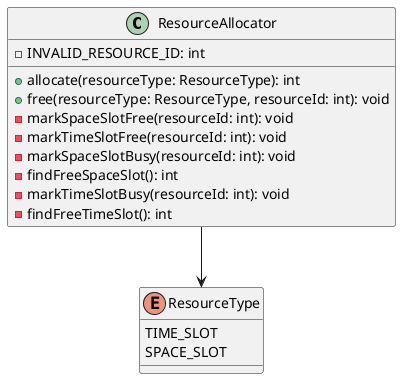 @startuml

class ResourceAllocator {
    - INVALID_RESOURCE_ID: int
    + allocate(resourceType: ResourceType): int
    + free(resourceType: ResourceType, resourceId: int): void
    - markSpaceSlotFree(resourceId: int): void
    - markTimeSlotFree(resourceId: int): void
    - markSpaceSlotBusy(resourceId: int): void
    - findFreeSpaceSlot(): int
    - markTimeSlotBusy(resourceId: int): void
    - findFreeTimeSlot(): int
}

enum ResourceType {
    TIME_SLOT
    SPACE_SLOT
}

ResourceAllocator --> ResourceType

@enduml